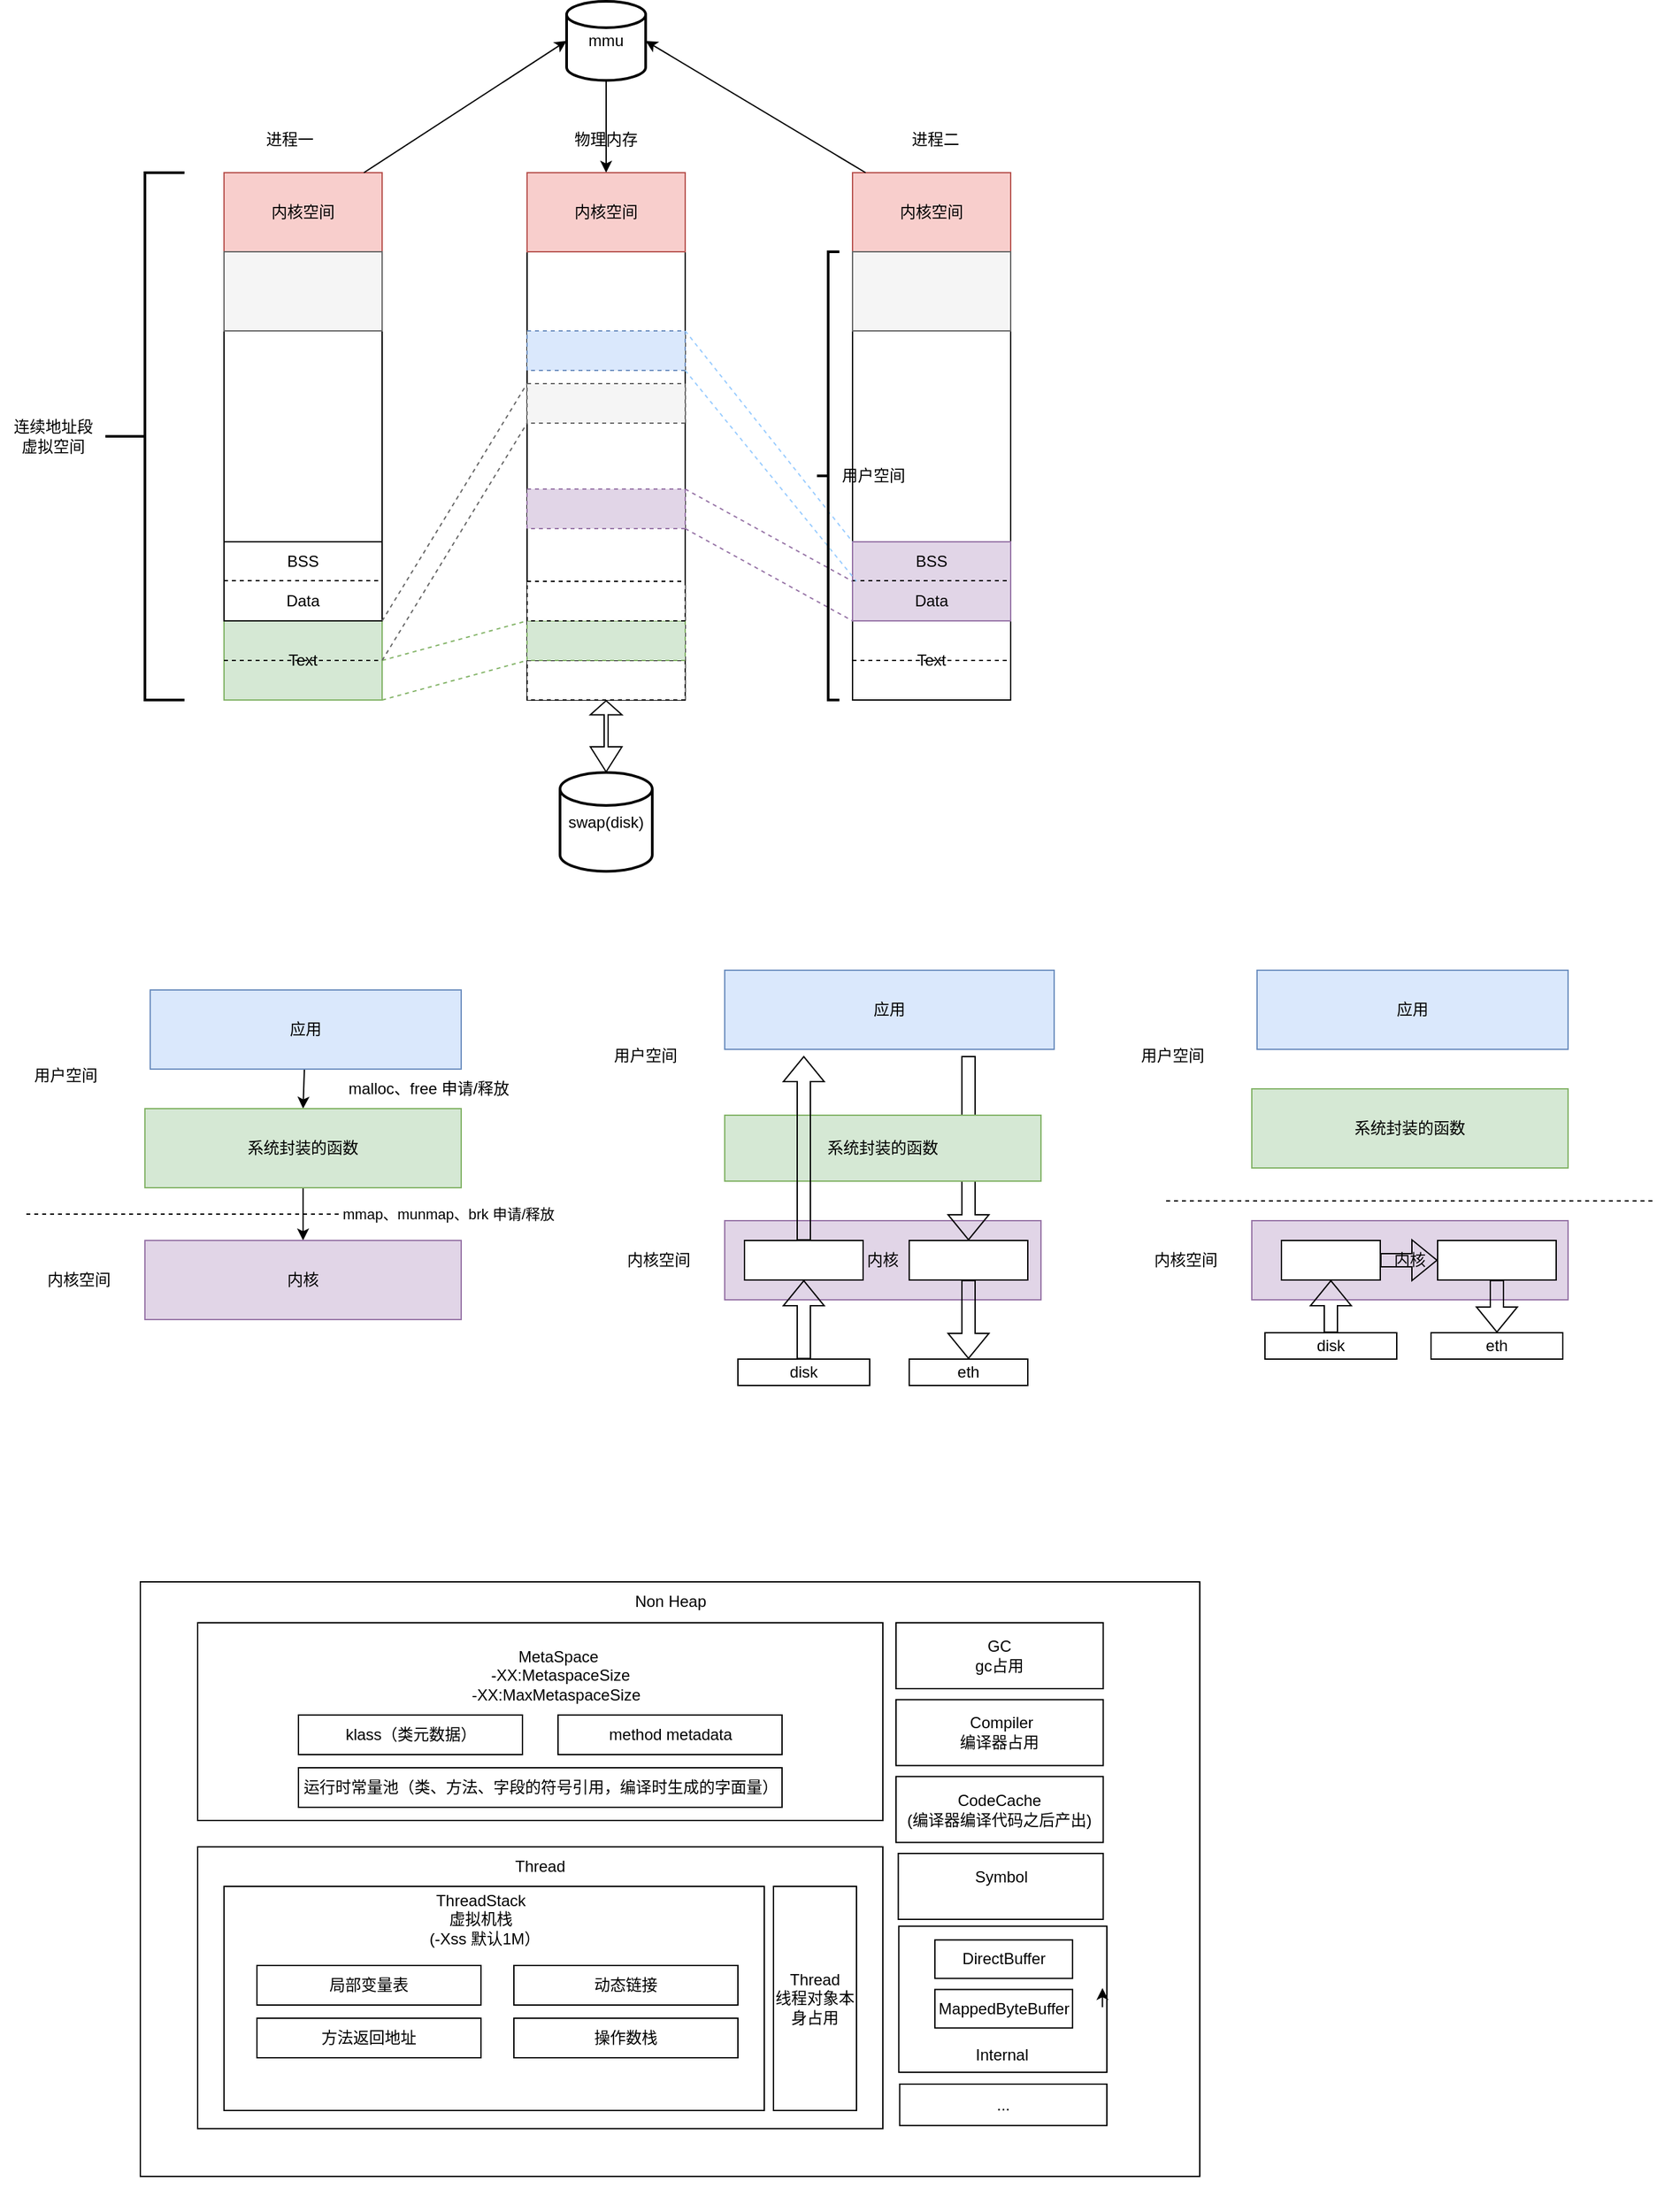 <mxfile version="28.2.8">
  <diagram name="第 1 页" id="RbE0zZEDlsMbj9A2anAU">
    <mxGraphModel dx="1198" dy="1867" grid="1" gridSize="10" guides="1" tooltips="1" connect="1" arrows="1" fold="1" page="1" pageScale="1" pageWidth="827" pageHeight="1169" math="0" shadow="0">
      <root>
        <mxCell id="0" />
        <mxCell id="1" parent="0" />
        <mxCell id="zZtS3_ilHBVQIf3lF5zK-29" value="" style="group" vertex="1" connectable="0" parent="1">
          <mxGeometry x="210" y="1200" width="790" height="445.714" as="geometry" />
        </mxCell>
        <mxCell id="zZtS3_ilHBVQIf3lF5zK-30" value="" style="rounded=0;whiteSpace=wrap;html=1;" vertex="1" parent="zZtS3_ilHBVQIf3lF5zK-29">
          <mxGeometry x="-43.5" y="-31" width="804" height="451" as="geometry" />
        </mxCell>
        <mxCell id="zZtS3_ilHBVQIf3lF5zK-1" value="" style="rounded=0;whiteSpace=wrap;html=1;" vertex="1" parent="zZtS3_ilHBVQIf3lF5zK-29">
          <mxGeometry width="520" height="150" as="geometry" />
        </mxCell>
        <mxCell id="zZtS3_ilHBVQIf3lF5zK-25" value="klass（类元数据）" style="rounded=0;whiteSpace=wrap;html=1;" vertex="1" parent="zZtS3_ilHBVQIf3lF5zK-29">
          <mxGeometry x="76.5" y="70" width="170.0" height="30" as="geometry" />
        </mxCell>
        <mxCell id="zZtS3_ilHBVQIf3lF5zK-26" value="method metadata" style="rounded=0;whiteSpace=wrap;html=1;" vertex="1" parent="zZtS3_ilHBVQIf3lF5zK-29">
          <mxGeometry x="273.5" y="70" width="170.0" height="30" as="geometry" />
        </mxCell>
        <mxCell id="zZtS3_ilHBVQIf3lF5zK-27" value="运行时常量池（类、方法、字段的符号引用，编译时生成的字面量）" style="rounded=0;whiteSpace=wrap;html=1;" vertex="1" parent="zZtS3_ilHBVQIf3lF5zK-29">
          <mxGeometry x="76.5" y="110" width="367.0" height="30" as="geometry" />
        </mxCell>
        <mxCell id="zZtS3_ilHBVQIf3lF5zK-28" value="MetaSpace&amp;nbsp;&lt;br&gt;&lt;span style=&quot;background-color: transparent;&quot;&gt;-XX:MetaspaceSize&lt;br&gt;&lt;/span&gt;&lt;span style=&quot;background-color: transparent;&quot;&gt;-XX:MaxMetaspaceSize&lt;/span&gt;&amp;nbsp;&amp;nbsp;" style="text;html=1;whiteSpace=wrap;strokeColor=none;fillColor=none;align=center;verticalAlign=middle;rounded=0;" vertex="1" parent="zZtS3_ilHBVQIf3lF5zK-29">
          <mxGeometry x="93.5" y="20" width="363" height="40" as="geometry" />
        </mxCell>
        <mxCell id="zZtS3_ilHBVQIf3lF5zK-60" value="" style="group" vertex="1" connectable="0" parent="zZtS3_ilHBVQIf3lF5zK-29">
          <mxGeometry x="530" width="160" height="400" as="geometry" />
        </mxCell>
        <mxCell id="zZtS3_ilHBVQIf3lF5zK-43" value="&lt;div&gt;&lt;br&gt;&lt;/div&gt;" style="rounded=0;whiteSpace=wrap;html=1;container=0;" vertex="1" parent="zZtS3_ilHBVQIf3lF5zK-60">
          <mxGeometry x="2.127" y="230.212" width="157.873" height="110.816" as="geometry" />
        </mxCell>
        <mxCell id="zZtS3_ilHBVQIf3lF5zK-3" value="CodeCache&lt;br&gt;(编译器编译代码之后产出)" style="rounded=0;whiteSpace=wrap;html=1;container=0;" vertex="1" parent="zZtS3_ilHBVQIf3lF5zK-60">
          <mxGeometry y="116.668" width="157.225" height="50.0" as="geometry" />
        </mxCell>
        <mxCell id="zZtS3_ilHBVQIf3lF5zK-4" value="GC&lt;br&gt;gc占用" style="rounded=0;whiteSpace=wrap;html=1;container=0;" vertex="1" parent="zZtS3_ilHBVQIf3lF5zK-60">
          <mxGeometry width="157.225" height="50.0" as="geometry" />
        </mxCell>
        <mxCell id="zZtS3_ilHBVQIf3lF5zK-7" value="&amp;nbsp;Compiler&lt;br&gt;编译器占用" style="rounded=0;whiteSpace=wrap;html=1;container=0;" vertex="1" parent="zZtS3_ilHBVQIf3lF5zK-60">
          <mxGeometry y="58.334" width="157.225" height="50.0" as="geometry" />
        </mxCell>
        <mxCell id="zZtS3_ilHBVQIf3lF5zK-24" value="Symbol&lt;div&gt;&lt;br/&gt;&lt;/div&gt;" style="rounded=0;whiteSpace=wrap;html=1;container=0;" vertex="1" parent="zZtS3_ilHBVQIf3lF5zK-60">
          <mxGeometry x="1.723" y="175.002" width="155.502" height="50.0" as="geometry" />
        </mxCell>
        <mxCell id="zZtS3_ilHBVQIf3lF5zK-5" value="DirectBuffer" style="rounded=0;whiteSpace=wrap;html=1;container=0;" vertex="1" parent="zZtS3_ilHBVQIf3lF5zK-60">
          <mxGeometry x="29.515" y="240.627" width="104.436" height="29.167" as="geometry" />
        </mxCell>
        <mxCell id="zZtS3_ilHBVQIf3lF5zK-34" style="edgeStyle=orthogonalEdgeStyle;rounded=0;orthogonalLoop=1;jettySize=auto;html=1;exitX=1;exitY=1;exitDx=0;exitDy=0;entryX=1;entryY=0.75;entryDx=0;entryDy=0;" edge="1" parent="zZtS3_ilHBVQIf3lF5zK-60">
          <mxGeometry relative="1" as="geometry">
            <mxPoint x="156.654" y="291.669" as="sourcePoint" />
            <mxPoint x="156.654" y="277.086" as="targetPoint" />
          </mxGeometry>
        </mxCell>
        <mxCell id="zZtS3_ilHBVQIf3lF5zK-40" value="MappedByteBuffer" style="rounded=0;whiteSpace=wrap;html=1;container=0;" vertex="1" parent="zZtS3_ilHBVQIf3lF5zK-60">
          <mxGeometry x="29.512" y="278.208" width="104.436" height="29.167" as="geometry" />
        </mxCell>
        <mxCell id="zZtS3_ilHBVQIf3lF5zK-59" value="Internal" style="text;html=1;whiteSpace=wrap;strokeColor=none;fillColor=none;align=center;verticalAlign=middle;rounded=0;" vertex="1" parent="zZtS3_ilHBVQIf3lF5zK-60">
          <mxGeometry x="53.318" y="314.106" width="55.491" height="26.923" as="geometry" />
        </mxCell>
        <mxCell id="zZtS3_ilHBVQIf3lF5zK-58" value="&lt;div&gt;...&lt;/div&gt;" style="rounded=0;whiteSpace=wrap;html=1;container=0;" vertex="1" parent="zZtS3_ilHBVQIf3lF5zK-60">
          <mxGeometry x="2.776" y="350" width="157.224" height="31.395" as="geometry" />
        </mxCell>
        <mxCell id="9y9Copx7se7E2T3DfJLC-24" value="内核" style="rounded=0;whiteSpace=wrap;html=1;fillColor=#e1d5e7;strokeColor=#9673a6;" parent="1" vertex="1">
          <mxGeometry x="610" y="895" width="240" height="60" as="geometry" />
        </mxCell>
        <mxCell id="zzDzum1lHBQrz0rzf7VX-42" value="" style="rounded=0;whiteSpace=wrap;html=1;" parent="1" vertex="1">
          <mxGeometry x="460" y="160" width="120" height="340" as="geometry" />
        </mxCell>
        <mxCell id="zzDzum1lHBQrz0rzf7VX-5" value="内核空间" style="rounded=0;whiteSpace=wrap;html=1;fillColor=#f8cecc;strokeColor=#b85450;" parent="1" vertex="1">
          <mxGeometry x="230" y="100" width="120" height="60" as="geometry" />
        </mxCell>
        <mxCell id="zzDzum1lHBQrz0rzf7VX-4" value="" style="rounded=0;whiteSpace=wrap;html=1;" parent="1" vertex="1">
          <mxGeometry x="230" y="220" width="120" height="160" as="geometry" />
        </mxCell>
        <mxCell id="zzDzum1lHBQrz0rzf7VX-14" value="" style="rounded=0;whiteSpace=wrap;html=1;dashed=1;" parent="1" vertex="1">
          <mxGeometry x="460" y="470" width="120" height="30" as="geometry" />
        </mxCell>
        <mxCell id="zzDzum1lHBQrz0rzf7VX-15" value="" style="rounded=0;whiteSpace=wrap;html=1;dashed=1;fillColor=#d5e8d4;strokeColor=#82b366;" parent="1" vertex="1">
          <mxGeometry x="460" y="440" width="120" height="30" as="geometry" />
        </mxCell>
        <mxCell id="zzDzum1lHBQrz0rzf7VX-16" value="" style="rounded=0;whiteSpace=wrap;html=1;dashed=1;" parent="1" vertex="1">
          <mxGeometry x="460" y="410" width="120" height="30" as="geometry" />
        </mxCell>
        <mxCell id="zzDzum1lHBQrz0rzf7VX-18" value="" style="endArrow=none;dashed=1;html=1;rounded=0;exitX=1;exitY=0.5;exitDx=0;exitDy=0;entryX=0;entryY=1;entryDx=0;entryDy=0;fillColor=#d5e8d4;strokeColor=#82b366;" parent="1" target="zzDzum1lHBQrz0rzf7VX-16" edge="1">
          <mxGeometry width="50" height="50" relative="1" as="geometry">
            <mxPoint x="350" y="470" as="sourcePoint" />
            <mxPoint x="550" y="300" as="targetPoint" />
          </mxGeometry>
        </mxCell>
        <mxCell id="zzDzum1lHBQrz0rzf7VX-19" value="" style="endArrow=none;dashed=1;html=1;rounded=0;exitX=1;exitY=1;exitDx=0;exitDy=0;entryX=0;entryY=1;entryDx=0;entryDy=0;fillColor=#d5e8d4;strokeColor=#82b366;" parent="1" target="zzDzum1lHBQrz0rzf7VX-15" edge="1">
          <mxGeometry width="50" height="50" relative="1" as="geometry">
            <mxPoint x="350" y="500" as="sourcePoint" />
            <mxPoint x="470" y="450" as="targetPoint" />
          </mxGeometry>
        </mxCell>
        <mxCell id="zzDzum1lHBQrz0rzf7VX-28" value="Text" style="rounded=0;whiteSpace=wrap;html=1;fillColor=#d5e8d4;strokeColor=#82b366;" parent="1" vertex="1">
          <mxGeometry x="230" y="440" width="120" height="60" as="geometry" />
        </mxCell>
        <mxCell id="zzDzum1lHBQrz0rzf7VX-36" value="" style="endArrow=none;dashed=1;html=1;strokeWidth=1;rounded=0;exitX=0;exitY=0.5;exitDx=0;exitDy=0;entryX=1;entryY=0.5;entryDx=0;entryDy=0;" parent="1" source="zzDzum1lHBQrz0rzf7VX-28" target="zzDzum1lHBQrz0rzf7VX-28" edge="1">
          <mxGeometry width="50" height="50" relative="1" as="geometry">
            <mxPoint x="470" y="350" as="sourcePoint" />
            <mxPoint x="520" y="300" as="targetPoint" />
          </mxGeometry>
        </mxCell>
        <mxCell id="zzDzum1lHBQrz0rzf7VX-37" value="" style="rounded=0;whiteSpace=wrap;html=1;" parent="1" vertex="1">
          <mxGeometry x="230" y="380" width="120" height="60" as="geometry" />
        </mxCell>
        <mxCell id="zzDzum1lHBQrz0rzf7VX-38" value="" style="endArrow=none;dashed=1;html=1;strokeWidth=1;rounded=0;exitX=0;exitY=0.5;exitDx=0;exitDy=0;entryX=1;entryY=0.5;entryDx=0;entryDy=0;" parent="1" edge="1">
          <mxGeometry width="50" height="50" relative="1" as="geometry">
            <mxPoint x="230" y="409.5" as="sourcePoint" />
            <mxPoint x="350" y="409.5" as="targetPoint" />
          </mxGeometry>
        </mxCell>
        <mxCell id="zzDzum1lHBQrz0rzf7VX-40" value="Data" style="text;html=1;align=center;verticalAlign=middle;whiteSpace=wrap;rounded=0;" parent="1" vertex="1">
          <mxGeometry x="260" y="410" width="60" height="30" as="geometry" />
        </mxCell>
        <mxCell id="zzDzum1lHBQrz0rzf7VX-41" value="BSS" style="text;html=1;align=center;verticalAlign=middle;whiteSpace=wrap;rounded=0;" parent="1" vertex="1">
          <mxGeometry x="260" y="380" width="60" height="30" as="geometry" />
        </mxCell>
        <mxCell id="zzDzum1lHBQrz0rzf7VX-43" value="" style="rounded=0;whiteSpace=wrap;html=1;dashed=1;fillColor=#f5f5f5;fontColor=#333333;strokeColor=#666666;" parent="1" vertex="1">
          <mxGeometry x="460" y="260" width="120" height="30" as="geometry" />
        </mxCell>
        <mxCell id="zzDzum1lHBQrz0rzf7VX-44" value="" style="endArrow=none;dashed=1;html=1;rounded=0;exitX=1;exitY=0.5;exitDx=0;exitDy=0;entryX=0;entryY=0;entryDx=0;entryDy=0;fillColor=#f5f5f5;strokeColor=#666666;" parent="1" target="zzDzum1lHBQrz0rzf7VX-43" edge="1">
          <mxGeometry width="50" height="50" relative="1" as="geometry">
            <mxPoint x="350" y="440" as="sourcePoint" />
            <mxPoint x="460" y="410" as="targetPoint" />
          </mxGeometry>
        </mxCell>
        <mxCell id="zzDzum1lHBQrz0rzf7VX-46" value="" style="endArrow=none;dashed=1;html=1;rounded=0;exitX=1;exitY=0.5;exitDx=0;exitDy=0;entryX=0;entryY=1;entryDx=0;entryDy=0;fillColor=#f5f5f5;strokeColor=#666666;" parent="1" source="zzDzum1lHBQrz0rzf7VX-28" target="zzDzum1lHBQrz0rzf7VX-43" edge="1">
          <mxGeometry width="50" height="50" relative="1" as="geometry">
            <mxPoint x="360" y="450" as="sourcePoint" />
            <mxPoint x="470" y="270" as="targetPoint" />
          </mxGeometry>
        </mxCell>
        <mxCell id="zzDzum1lHBQrz0rzf7VX-47" value="内核空间" style="rounded=0;whiteSpace=wrap;html=1;fillColor=#f8cecc;strokeColor=#b85450;" parent="1" vertex="1">
          <mxGeometry x="707" y="100" width="120" height="60" as="geometry" />
        </mxCell>
        <mxCell id="zzDzum1lHBQrz0rzf7VX-48" value="" style="rounded=0;whiteSpace=wrap;html=1;" parent="1" vertex="1">
          <mxGeometry x="707" y="160" width="120" height="220" as="geometry" />
        </mxCell>
        <mxCell id="zzDzum1lHBQrz0rzf7VX-49" value="Text" style="rounded=0;whiteSpace=wrap;html=1;" parent="1" vertex="1">
          <mxGeometry x="707" y="440" width="120" height="60" as="geometry" />
        </mxCell>
        <mxCell id="zzDzum1lHBQrz0rzf7VX-50" value="" style="endArrow=none;dashed=1;html=1;strokeWidth=1;rounded=0;exitX=0;exitY=0.5;exitDx=0;exitDy=0;entryX=1;entryY=0.5;entryDx=0;entryDy=0;" parent="1" source="zzDzum1lHBQrz0rzf7VX-49" target="zzDzum1lHBQrz0rzf7VX-49" edge="1">
          <mxGeometry width="50" height="50" relative="1" as="geometry">
            <mxPoint x="947" y="350" as="sourcePoint" />
            <mxPoint x="997" y="300" as="targetPoint" />
          </mxGeometry>
        </mxCell>
        <mxCell id="zzDzum1lHBQrz0rzf7VX-51" value="" style="rounded=0;whiteSpace=wrap;html=1;fillColor=#e1d5e7;strokeColor=#9673a6;" parent="1" vertex="1">
          <mxGeometry x="707" y="380" width="120" height="60" as="geometry" />
        </mxCell>
        <mxCell id="zzDzum1lHBQrz0rzf7VX-52" value="" style="endArrow=none;dashed=1;html=1;strokeWidth=1;rounded=0;exitX=0;exitY=0.5;exitDx=0;exitDy=0;entryX=1;entryY=0.5;entryDx=0;entryDy=0;" parent="1" edge="1">
          <mxGeometry width="50" height="50" relative="1" as="geometry">
            <mxPoint x="707" y="409.5" as="sourcePoint" />
            <mxPoint x="827" y="409.5" as="targetPoint" />
          </mxGeometry>
        </mxCell>
        <mxCell id="zzDzum1lHBQrz0rzf7VX-53" value="Data" style="text;html=1;align=center;verticalAlign=middle;whiteSpace=wrap;rounded=0;" parent="1" vertex="1">
          <mxGeometry x="737" y="410" width="60" height="30" as="geometry" />
        </mxCell>
        <mxCell id="zzDzum1lHBQrz0rzf7VX-54" value="BSS" style="text;html=1;align=center;verticalAlign=middle;whiteSpace=wrap;rounded=0;" parent="1" vertex="1">
          <mxGeometry x="737" y="380" width="60" height="30" as="geometry" />
        </mxCell>
        <mxCell id="zzDzum1lHBQrz0rzf7VX-55" value="" style="rounded=0;whiteSpace=wrap;html=1;dashed=1;fillColor=#e1d5e7;strokeColor=#9673a6;" parent="1" vertex="1">
          <mxGeometry x="460" y="340" width="120" height="30" as="geometry" />
        </mxCell>
        <mxCell id="zzDzum1lHBQrz0rzf7VX-56" value="" style="rounded=0;whiteSpace=wrap;html=1;dashed=1;fillColor=#dae8fc;strokeColor=#6c8ebf;" parent="1" vertex="1">
          <mxGeometry x="460" y="220" width="120" height="30" as="geometry" />
        </mxCell>
        <mxCell id="zzDzum1lHBQrz0rzf7VX-60" value="" style="endArrow=none;dashed=1;html=1;rounded=0;entryX=0;entryY=1;entryDx=0;entryDy=0;fillColor=#e1d5e7;strokeColor=#9673a6;" parent="1" target="zzDzum1lHBQrz0rzf7VX-51" edge="1">
          <mxGeometry width="50" height="50" relative="1" as="geometry">
            <mxPoint x="580" y="370" as="sourcePoint" />
            <mxPoint x="470" y="270" as="targetPoint" />
          </mxGeometry>
        </mxCell>
        <mxCell id="zzDzum1lHBQrz0rzf7VX-61" value="" style="endArrow=none;dashed=1;html=1;rounded=0;exitX=1;exitY=0;exitDx=0;exitDy=0;entryX=0;entryY=0.5;entryDx=0;entryDy=0;fillColor=#e1d5e7;strokeColor=#9673a6;" parent="1" source="zzDzum1lHBQrz0rzf7VX-55" target="zzDzum1lHBQrz0rzf7VX-51" edge="1">
          <mxGeometry width="50" height="50" relative="1" as="geometry">
            <mxPoint x="588" y="382" as="sourcePoint" />
            <mxPoint x="717" y="450" as="targetPoint" />
          </mxGeometry>
        </mxCell>
        <mxCell id="zzDzum1lHBQrz0rzf7VX-62" value="" style="endArrow=none;dashed=1;html=1;rounded=0;strokeColor=#99CCFF;exitX=1;exitY=1;exitDx=0;exitDy=0;" parent="1" source="zzDzum1lHBQrz0rzf7VX-56" edge="1">
          <mxGeometry width="50" height="50" relative="1" as="geometry">
            <mxPoint x="580" y="220" as="sourcePoint" />
            <mxPoint x="710" y="410" as="targetPoint" />
          </mxGeometry>
        </mxCell>
        <mxCell id="zzDzum1lHBQrz0rzf7VX-63" value="" style="endArrow=none;dashed=1;html=1;rounded=0;entryX=0;entryY=1;entryDx=0;entryDy=0;strokeColor=#99CCFF;exitX=1;exitY=0;exitDx=0;exitDy=0;" parent="1" source="zzDzum1lHBQrz0rzf7VX-56" target="zzDzum1lHBQrz0rzf7VX-48" edge="1">
          <mxGeometry width="50" height="50" relative="1" as="geometry">
            <mxPoint x="610" y="220" as="sourcePoint" />
            <mxPoint x="720" y="420" as="targetPoint" />
          </mxGeometry>
        </mxCell>
        <mxCell id="zzDzum1lHBQrz0rzf7VX-64" value="进程一" style="text;html=1;align=center;verticalAlign=middle;whiteSpace=wrap;rounded=0;" parent="1" vertex="1">
          <mxGeometry x="250" y="60" width="60" height="30" as="geometry" />
        </mxCell>
        <mxCell id="zzDzum1lHBQrz0rzf7VX-65" value="进程二" style="text;html=1;align=center;verticalAlign=middle;whiteSpace=wrap;rounded=0;" parent="1" vertex="1">
          <mxGeometry x="740" y="60" width="60" height="30" as="geometry" />
        </mxCell>
        <mxCell id="zzDzum1lHBQrz0rzf7VX-68" value="" style="strokeWidth=2;html=1;shape=mxgraph.flowchart.annotation_2;align=left;labelPosition=right;pointerEvents=1;" parent="1" vertex="1">
          <mxGeometry x="140" y="100" width="60" height="400" as="geometry" />
        </mxCell>
        <mxCell id="zzDzum1lHBQrz0rzf7VX-69" value="连续地址段&lt;div&gt;虚拟空间&lt;/div&gt;" style="text;html=1;align=center;verticalAlign=middle;resizable=0;points=[];autosize=1;strokeColor=none;fillColor=none;" parent="1" vertex="1">
          <mxGeometry x="60" y="280" width="80" height="40" as="geometry" />
        </mxCell>
        <mxCell id="zzDzum1lHBQrz0rzf7VX-70" value="物理内存" style="text;html=1;align=center;verticalAlign=middle;whiteSpace=wrap;rounded=0;" parent="1" vertex="1">
          <mxGeometry x="490" y="60" width="60" height="30" as="geometry" />
        </mxCell>
        <mxCell id="9y9Copx7se7E2T3DfJLC-10" style="edgeStyle=none;rounded=0;orthogonalLoop=1;jettySize=auto;html=1;entryX=0.5;entryY=0;entryDx=0;entryDy=0;" parent="1" source="zzDzum1lHBQrz0rzf7VX-71" target="9y9Copx7se7E2T3DfJLC-6" edge="1">
          <mxGeometry relative="1" as="geometry" />
        </mxCell>
        <mxCell id="zzDzum1lHBQrz0rzf7VX-71" value="mmu" style="strokeWidth=2;html=1;shape=mxgraph.flowchart.database;whiteSpace=wrap;" parent="1" vertex="1">
          <mxGeometry x="490" y="-30" width="60" height="60" as="geometry" />
        </mxCell>
        <mxCell id="zzDzum1lHBQrz0rzf7VX-72" style="edgeStyle=none;rounded=0;orthogonalLoop=1;jettySize=auto;html=1;entryX=0;entryY=0.5;entryDx=0;entryDy=0;entryPerimeter=0;" parent="1" source="zzDzum1lHBQrz0rzf7VX-5" target="zzDzum1lHBQrz0rzf7VX-71" edge="1">
          <mxGeometry relative="1" as="geometry" />
        </mxCell>
        <mxCell id="zzDzum1lHBQrz0rzf7VX-73" style="edgeStyle=none;rounded=0;orthogonalLoop=1;jettySize=auto;html=1;entryX=1;entryY=0.5;entryDx=0;entryDy=0;entryPerimeter=0;" parent="1" source="zzDzum1lHBQrz0rzf7VX-47" target="zzDzum1lHBQrz0rzf7VX-71" edge="1">
          <mxGeometry relative="1" as="geometry" />
        </mxCell>
        <mxCell id="9y9Copx7se7E2T3DfJLC-11" style="edgeStyle=none;rounded=0;orthogonalLoop=1;jettySize=auto;html=1;entryX=0.5;entryY=0;entryDx=0;entryDy=0;" parent="1" source="9y9Copx7se7E2T3DfJLC-1" target="9y9Copx7se7E2T3DfJLC-2" edge="1">
          <mxGeometry relative="1" as="geometry" />
        </mxCell>
        <mxCell id="9y9Copx7se7E2T3DfJLC-1" value="应用" style="rounded=0;whiteSpace=wrap;html=1;fillColor=#dae8fc;strokeColor=#6c8ebf;" parent="1" vertex="1">
          <mxGeometry x="174" y="720" width="236" height="60" as="geometry" />
        </mxCell>
        <mxCell id="9y9Copx7se7E2T3DfJLC-13" style="edgeStyle=none;rounded=0;orthogonalLoop=1;jettySize=auto;html=1;entryX=0.5;entryY=0;entryDx=0;entryDy=0;" parent="1" source="9y9Copx7se7E2T3DfJLC-2" target="9y9Copx7se7E2T3DfJLC-12" edge="1">
          <mxGeometry relative="1" as="geometry" />
        </mxCell>
        <mxCell id="9y9Copx7se7E2T3DfJLC-2" value="系统封装的函数" style="rounded=0;whiteSpace=wrap;html=1;fillColor=#d5e8d4;strokeColor=#82b366;" parent="1" vertex="1">
          <mxGeometry x="170" y="810" width="240" height="60" as="geometry" />
        </mxCell>
        <mxCell id="9y9Copx7se7E2T3DfJLC-4" value="" style="shape=flexArrow;endArrow=classic;startArrow=classic;html=1;rounded=0;width=3;endSize=3.23;entryX=0.5;entryY=1;entryDx=0;entryDy=0;" parent="1" target="zzDzum1lHBQrz0rzf7VX-14" edge="1">
          <mxGeometry width="100" height="100" relative="1" as="geometry">
            <mxPoint x="520" y="555" as="sourcePoint" />
            <mxPoint x="520" y="510" as="targetPoint" />
          </mxGeometry>
        </mxCell>
        <mxCell id="9y9Copx7se7E2T3DfJLC-5" value="swap(disk)" style="strokeWidth=2;html=1;shape=mxgraph.flowchart.database;whiteSpace=wrap;" parent="1" vertex="1">
          <mxGeometry x="485" y="555" width="70" height="75" as="geometry" />
        </mxCell>
        <mxCell id="9y9Copx7se7E2T3DfJLC-6" value="内核空间" style="rounded=0;whiteSpace=wrap;html=1;fillColor=#f8cecc;strokeColor=#b85450;" parent="1" vertex="1">
          <mxGeometry x="460" y="100" width="120" height="60" as="geometry" />
        </mxCell>
        <mxCell id="9y9Copx7se7E2T3DfJLC-7" value="用户空间" style="strokeWidth=2;html=1;shape=mxgraph.flowchart.annotation_2;align=left;labelPosition=right;pointerEvents=1;" parent="1" vertex="1">
          <mxGeometry x="680" y="160" width="17" height="340" as="geometry" />
        </mxCell>
        <mxCell id="9y9Copx7se7E2T3DfJLC-12" value="内核" style="rounded=0;whiteSpace=wrap;html=1;fillColor=#e1d5e7;strokeColor=#9673a6;" parent="1" vertex="1">
          <mxGeometry x="170" y="910" width="240" height="60" as="geometry" />
        </mxCell>
        <mxCell id="9y9Copx7se7E2T3DfJLC-14" value="" style="endArrow=none;dashed=1;html=1;strokeWidth=1;rounded=0;" parent="1" edge="1">
          <mxGeometry width="50" height="50" relative="1" as="geometry">
            <mxPoint x="80" y="890" as="sourcePoint" />
            <mxPoint x="450" y="890" as="targetPoint" />
          </mxGeometry>
        </mxCell>
        <mxCell id="9y9Copx7se7E2T3DfJLC-19" value="mmap、munmap、brk 申请/释放" style="edgeLabel;html=1;align=center;verticalAlign=middle;resizable=0;points=[];" parent="9y9Copx7se7E2T3DfJLC-14" vertex="1" connectable="0">
          <mxGeometry x="0.292" relative="1" as="geometry">
            <mxPoint x="81" as="offset" />
          </mxGeometry>
        </mxCell>
        <mxCell id="9y9Copx7se7E2T3DfJLC-16" value="用户空间" style="text;html=1;align=center;verticalAlign=middle;whiteSpace=wrap;rounded=0;" parent="1" vertex="1">
          <mxGeometry x="80" y="770" width="60" height="30" as="geometry" />
        </mxCell>
        <mxCell id="9y9Copx7se7E2T3DfJLC-17" value="内核空间" style="text;html=1;align=center;verticalAlign=middle;whiteSpace=wrap;rounded=0;" parent="1" vertex="1">
          <mxGeometry x="90" y="925" width="60" height="30" as="geometry" />
        </mxCell>
        <mxCell id="9y9Copx7se7E2T3DfJLC-18" value="malloc、free 申请/释放" style="text;html=1;align=center;verticalAlign=middle;resizable=0;points=[];autosize=1;strokeColor=none;fillColor=none;" parent="1" vertex="1">
          <mxGeometry x="310" y="780" width="150" height="30" as="geometry" />
        </mxCell>
        <mxCell id="9y9Copx7se7E2T3DfJLC-86" style="edgeStyle=none;rounded=0;orthogonalLoop=1;jettySize=auto;html=1;entryX=0.5;entryY=0;entryDx=0;entryDy=0;shape=flexArrow;" parent="1" target="9y9Copx7se7E2T3DfJLC-61" edge="1">
          <mxGeometry relative="1" as="geometry">
            <mxPoint x="795" y="770" as="sourcePoint" />
          </mxGeometry>
        </mxCell>
        <mxCell id="9y9Copx7se7E2T3DfJLC-21" value="应用" style="rounded=0;whiteSpace=wrap;html=1;fillColor=#dae8fc;strokeColor=#6c8ebf;" parent="1" vertex="1">
          <mxGeometry x="610" y="705" width="250" height="60" as="geometry" />
        </mxCell>
        <mxCell id="9y9Copx7se7E2T3DfJLC-23" value="系统封装的函数" style="rounded=0;whiteSpace=wrap;html=1;fillColor=#d5e8d4;strokeColor=#82b366;" parent="1" vertex="1">
          <mxGeometry x="610" y="815" width="240" height="50" as="geometry" />
        </mxCell>
        <mxCell id="9y9Copx7se7E2T3DfJLC-27" value="用户空间" style="text;html=1;align=center;verticalAlign=middle;whiteSpace=wrap;rounded=0;" parent="1" vertex="1">
          <mxGeometry x="520" y="755" width="60" height="30" as="geometry" />
        </mxCell>
        <mxCell id="9y9Copx7se7E2T3DfJLC-28" value="内核空间" style="text;html=1;align=center;verticalAlign=middle;whiteSpace=wrap;rounded=0;" parent="1" vertex="1">
          <mxGeometry x="530" y="910" width="60" height="30" as="geometry" />
        </mxCell>
        <mxCell id="9y9Copx7se7E2T3DfJLC-42" value="应用" style="rounded=0;whiteSpace=wrap;html=1;fillColor=#dae8fc;strokeColor=#6c8ebf;" parent="1" vertex="1">
          <mxGeometry x="1014" y="705" width="236" height="60" as="geometry" />
        </mxCell>
        <mxCell id="9y9Copx7se7E2T3DfJLC-45" value="系统封装的函数" style="rounded=0;whiteSpace=wrap;html=1;fillColor=#d5e8d4;strokeColor=#82b366;" parent="1" vertex="1">
          <mxGeometry x="1010" y="795" width="240" height="60" as="geometry" />
        </mxCell>
        <mxCell id="9y9Copx7se7E2T3DfJLC-47" value="内核" style="rounded=0;whiteSpace=wrap;html=1;fillColor=#e1d5e7;strokeColor=#9673a6;" parent="1" vertex="1">
          <mxGeometry x="1010" y="895" width="240" height="60" as="geometry" />
        </mxCell>
        <mxCell id="9y9Copx7se7E2T3DfJLC-48" value="用户空间" style="text;html=1;align=center;verticalAlign=middle;whiteSpace=wrap;rounded=0;" parent="1" vertex="1">
          <mxGeometry x="920" y="755" width="60" height="30" as="geometry" />
        </mxCell>
        <mxCell id="9y9Copx7se7E2T3DfJLC-49" value="内核空间" style="text;html=1;align=center;verticalAlign=middle;whiteSpace=wrap;rounded=0;" parent="1" vertex="1">
          <mxGeometry x="930" y="910" width="60" height="30" as="geometry" />
        </mxCell>
        <mxCell id="9y9Copx7se7E2T3DfJLC-50" style="edgeStyle=none;rounded=0;orthogonalLoop=1;jettySize=auto;html=1;entryX=0.5;entryY=1;entryDx=0;entryDy=0;shape=flexArrow;" parent="1" target="9y9Copx7se7E2T3DfJLC-62" edge="1">
          <mxGeometry relative="1" as="geometry">
            <mxPoint x="1070" y="980" as="sourcePoint" />
          </mxGeometry>
        </mxCell>
        <mxCell id="9y9Copx7se7E2T3DfJLC-53" style="edgeStyle=none;rounded=0;orthogonalLoop=1;jettySize=auto;html=1;entryX=0.5;entryY=0;entryDx=0;entryDy=0;exitX=0.5;exitY=1;exitDx=0;exitDy=0;shape=flexArrow;" parent="1" source="9y9Copx7se7E2T3DfJLC-63" target="9y9Copx7se7E2T3DfJLC-59" edge="1">
          <mxGeometry relative="1" as="geometry">
            <mxPoint x="1190" y="980" as="targetPoint" />
          </mxGeometry>
        </mxCell>
        <mxCell id="9y9Copx7se7E2T3DfJLC-54" value="" style="endArrow=none;dashed=1;html=1;strokeWidth=1;rounded=0;" parent="1" edge="1">
          <mxGeometry width="50" height="50" relative="1" as="geometry">
            <mxPoint x="945" y="880" as="sourcePoint" />
            <mxPoint x="1315" y="880" as="targetPoint" />
          </mxGeometry>
        </mxCell>
        <mxCell id="9y9Copx7se7E2T3DfJLC-81" style="edgeStyle=none;rounded=0;orthogonalLoop=1;jettySize=auto;html=1;entryX=0.5;entryY=1;entryDx=0;entryDy=0;shape=flexArrow;" parent="1" source="9y9Copx7se7E2T3DfJLC-55" target="9y9Copx7se7E2T3DfJLC-60" edge="1">
          <mxGeometry relative="1" as="geometry" />
        </mxCell>
        <mxCell id="9y9Copx7se7E2T3DfJLC-55" value="disk" style="rounded=0;whiteSpace=wrap;html=1;" parent="1" vertex="1">
          <mxGeometry x="620" y="1000" width="100" height="20" as="geometry" />
        </mxCell>
        <mxCell id="9y9Copx7se7E2T3DfJLC-57" value="eth" style="rounded=0;whiteSpace=wrap;html=1;" parent="1" vertex="1">
          <mxGeometry x="750" y="1000" width="90" height="20" as="geometry" />
        </mxCell>
        <mxCell id="9y9Copx7se7E2T3DfJLC-58" value="disk" style="rounded=0;whiteSpace=wrap;html=1;" parent="1" vertex="1">
          <mxGeometry x="1020" y="980" width="100" height="20" as="geometry" />
        </mxCell>
        <mxCell id="9y9Copx7se7E2T3DfJLC-59" value="eth" style="rounded=0;whiteSpace=wrap;html=1;" parent="1" vertex="1">
          <mxGeometry x="1146" y="980" width="100" height="20" as="geometry" />
        </mxCell>
        <mxCell id="9y9Copx7se7E2T3DfJLC-85" style="edgeStyle=none;rounded=0;orthogonalLoop=1;jettySize=auto;html=1;shape=flexArrow;" parent="1" source="9y9Copx7se7E2T3DfJLC-60" edge="1">
          <mxGeometry relative="1" as="geometry">
            <mxPoint x="670" y="770" as="targetPoint" />
          </mxGeometry>
        </mxCell>
        <mxCell id="9y9Copx7se7E2T3DfJLC-60" value="" style="rounded=0;whiteSpace=wrap;html=1;" parent="1" vertex="1">
          <mxGeometry x="625" y="910" width="90" height="30" as="geometry" />
        </mxCell>
        <mxCell id="9y9Copx7se7E2T3DfJLC-84" style="edgeStyle=none;rounded=0;orthogonalLoop=1;jettySize=auto;html=1;shape=flexArrow;" parent="1" source="9y9Copx7se7E2T3DfJLC-61" target="9y9Copx7se7E2T3DfJLC-57" edge="1">
          <mxGeometry relative="1" as="geometry" />
        </mxCell>
        <mxCell id="9y9Copx7se7E2T3DfJLC-61" value="" style="rounded=0;whiteSpace=wrap;html=1;" parent="1" vertex="1">
          <mxGeometry x="750" y="910" width="90" height="30" as="geometry" />
        </mxCell>
        <mxCell id="9y9Copx7se7E2T3DfJLC-87" style="edgeStyle=none;rounded=0;orthogonalLoop=1;jettySize=auto;html=1;shape=flexArrow;" parent="1" source="9y9Copx7se7E2T3DfJLC-62" target="9y9Copx7se7E2T3DfJLC-63" edge="1">
          <mxGeometry relative="1" as="geometry" />
        </mxCell>
        <mxCell id="9y9Copx7se7E2T3DfJLC-62" value="" style="rounded=0;whiteSpace=wrap;html=1;" parent="1" vertex="1">
          <mxGeometry x="1032.5" y="910" width="75" height="30" as="geometry" />
        </mxCell>
        <mxCell id="9y9Copx7se7E2T3DfJLC-63" value="" style="rounded=0;whiteSpace=wrap;html=1;" parent="1" vertex="1">
          <mxGeometry x="1151" y="910" width="90" height="30" as="geometry" />
        </mxCell>
        <mxCell id="9y9Copx7se7E2T3DfJLC-67" value="" style="rounded=0;whiteSpace=wrap;html=1;fillColor=#f5f5f5;strokeColor=#666666;fontColor=#333333;" parent="1" vertex="1">
          <mxGeometry x="230" y="160" width="120" height="60" as="geometry" />
        </mxCell>
        <mxCell id="9y9Copx7se7E2T3DfJLC-69" value="" style="rounded=0;whiteSpace=wrap;html=1;fillColor=#f5f5f5;strokeColor=#666666;fontColor=#333333;" parent="1" vertex="1">
          <mxGeometry x="707" y="160" width="120" height="60" as="geometry" />
        </mxCell>
        <mxCell id="zZtS3_ilHBVQIf3lF5zK-22" value="" style="group" vertex="1" connectable="0" parent="1">
          <mxGeometry x="210" y="1370" width="520" height="213.75" as="geometry" />
        </mxCell>
        <mxCell id="zZtS3_ilHBVQIf3lF5zK-20" value="" style="rounded=0;whiteSpace=wrap;html=1;" vertex="1" parent="zZtS3_ilHBVQIf3lF5zK-22">
          <mxGeometry width="520" height="213.75" as="geometry" />
        </mxCell>
        <mxCell id="zZtS3_ilHBVQIf3lF5zK-8" value="Thread&lt;div&gt;线程对象本身占用&lt;/div&gt;" style="rounded=0;whiteSpace=wrap;html=1;" vertex="1" parent="zZtS3_ilHBVQIf3lF5zK-22">
          <mxGeometry x="437" y="30" width="63" height="170" as="geometry" />
        </mxCell>
        <mxCell id="zZtS3_ilHBVQIf3lF5zK-19" value="" style="group" vertex="1" connectable="0" parent="zZtS3_ilHBVQIf3lF5zK-22">
          <mxGeometry x="20" y="30" width="410" height="170" as="geometry" />
        </mxCell>
        <mxCell id="zZtS3_ilHBVQIf3lF5zK-9" value="" style="rounded=0;whiteSpace=wrap;html=1;" vertex="1" parent="zZtS3_ilHBVQIf3lF5zK-19">
          <mxGeometry width="410" height="170" as="geometry" />
        </mxCell>
        <mxCell id="zZtS3_ilHBVQIf3lF5zK-11" value="动态链接" style="rounded=0;whiteSpace=wrap;html=1;" vertex="1" parent="zZtS3_ilHBVQIf3lF5zK-19">
          <mxGeometry x="220" y="60" width="170" height="30" as="geometry" />
        </mxCell>
        <mxCell id="zZtS3_ilHBVQIf3lF5zK-14" value="局部变量表" style="rounded=0;whiteSpace=wrap;html=1;" vertex="1" parent="zZtS3_ilHBVQIf3lF5zK-19">
          <mxGeometry x="25" y="60" width="170" height="30" as="geometry" />
        </mxCell>
        <mxCell id="zZtS3_ilHBVQIf3lF5zK-15" value="操作数栈" style="rounded=0;whiteSpace=wrap;html=1;" vertex="1" parent="zZtS3_ilHBVQIf3lF5zK-19">
          <mxGeometry x="220" y="100" width="170" height="30" as="geometry" />
        </mxCell>
        <mxCell id="zZtS3_ilHBVQIf3lF5zK-16" value="方法返回地址" style="rounded=0;whiteSpace=wrap;html=1;" vertex="1" parent="zZtS3_ilHBVQIf3lF5zK-19">
          <mxGeometry x="25" y="100" width="170" height="30" as="geometry" />
        </mxCell>
        <mxCell id="zZtS3_ilHBVQIf3lF5zK-17" value="ThreadStack&lt;br&gt;虚拟机栈&lt;br&gt;(-Xss 默认1M）" style="text;html=1;whiteSpace=wrap;strokeColor=none;fillColor=none;align=center;verticalAlign=middle;rounded=0;" vertex="1" parent="zZtS3_ilHBVQIf3lF5zK-19">
          <mxGeometry x="155" y="10" width="80" height="30" as="geometry" />
        </mxCell>
        <mxCell id="zZtS3_ilHBVQIf3lF5zK-21" value="Thread" style="text;html=1;whiteSpace=wrap;strokeColor=none;fillColor=none;align=center;verticalAlign=middle;rounded=0;" vertex="1" parent="zZtS3_ilHBVQIf3lF5zK-22">
          <mxGeometry x="230" width="60" height="30" as="geometry" />
        </mxCell>
        <mxCell id="zZtS3_ilHBVQIf3lF5zK-39" value="Non Heap" style="text;html=1;whiteSpace=wrap;strokeColor=none;fillColor=none;align=center;verticalAlign=middle;rounded=0;" vertex="1" parent="1">
          <mxGeometry x="538.5" y="1169" width="60" height="30" as="geometry" />
        </mxCell>
      </root>
    </mxGraphModel>
  </diagram>
</mxfile>

